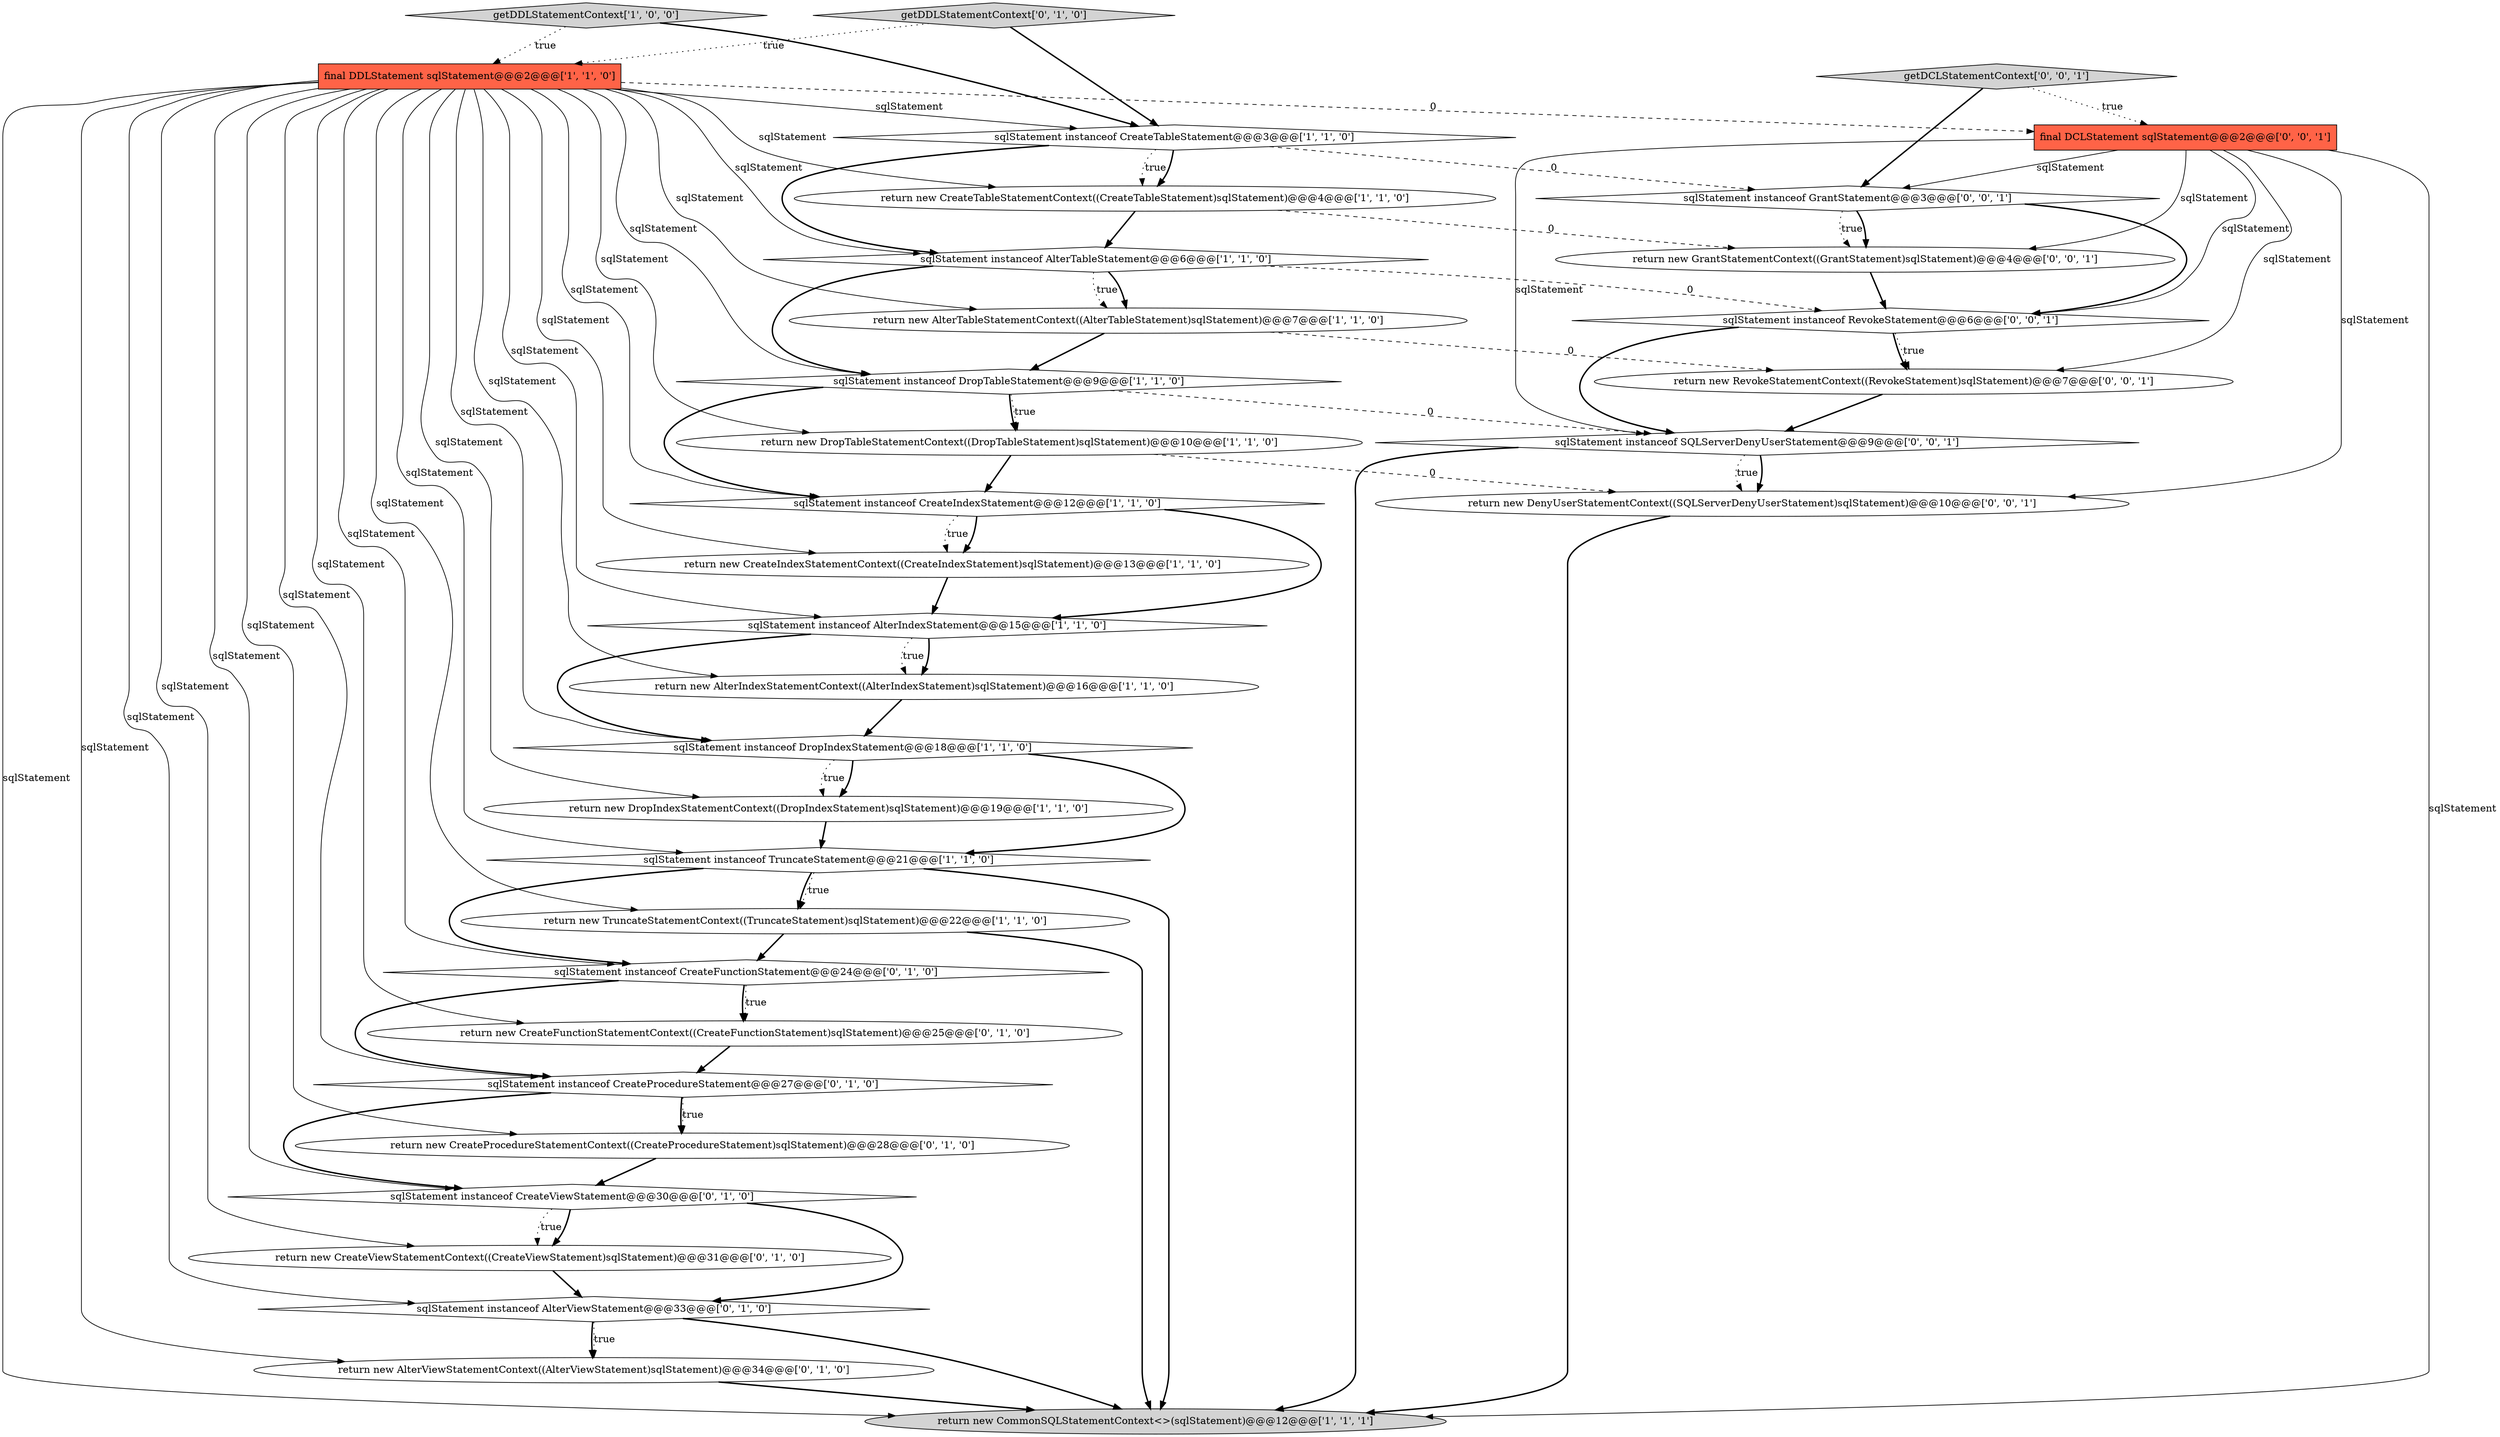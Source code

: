 digraph {
21 [style = filled, label = "return new CreateFunctionStatementContext((CreateFunctionStatement)sqlStatement)@@@25@@@['0', '1', '0']", fillcolor = white, shape = ellipse image = "AAA1AAABBB2BBB"];
17 [style = filled, label = "return new CreateProcedureStatementContext((CreateProcedureStatement)sqlStatement)@@@28@@@['0', '1', '0']", fillcolor = white, shape = ellipse image = "AAA1AAABBB2BBB"];
32 [style = filled, label = "sqlStatement instanceof SQLServerDenyUserStatement@@@9@@@['0', '0', '1']", fillcolor = white, shape = diamond image = "AAA0AAABBB3BBB"];
2 [style = filled, label = "sqlStatement instanceof DropTableStatement@@@9@@@['1', '1', '0']", fillcolor = white, shape = diamond image = "AAA0AAABBB1BBB"];
13 [style = filled, label = "getDDLStatementContext['1', '0', '0']", fillcolor = lightgray, shape = diamond image = "AAA0AAABBB1BBB"];
11 [style = filled, label = "return new AlterIndexStatementContext((AlterIndexStatement)sqlStatement)@@@16@@@['1', '1', '0']", fillcolor = white, shape = ellipse image = "AAA0AAABBB1BBB"];
8 [style = filled, label = "return new CreateIndexStatementContext((CreateIndexStatement)sqlStatement)@@@13@@@['1', '1', '0']", fillcolor = white, shape = ellipse image = "AAA0AAABBB1BBB"];
12 [style = filled, label = "return new DropIndexStatementContext((DropIndexStatement)sqlStatement)@@@19@@@['1', '1', '0']", fillcolor = white, shape = ellipse image = "AAA0AAABBB1BBB"];
28 [style = filled, label = "final DCLStatement sqlStatement@@@2@@@['0', '0', '1']", fillcolor = tomato, shape = box image = "AAA0AAABBB3BBB"];
0 [style = filled, label = "final DDLStatement sqlStatement@@@2@@@['1', '1', '0']", fillcolor = tomato, shape = box image = "AAA0AAABBB1BBB"];
24 [style = filled, label = "getDDLStatementContext['0', '1', '0']", fillcolor = lightgray, shape = diamond image = "AAA0AAABBB2BBB"];
26 [style = filled, label = "return new DenyUserStatementContext((SQLServerDenyUserStatement)sqlStatement)@@@10@@@['0', '0', '1']", fillcolor = white, shape = ellipse image = "AAA0AAABBB3BBB"];
3 [style = filled, label = "sqlStatement instanceof CreateIndexStatement@@@12@@@['1', '1', '0']", fillcolor = white, shape = diamond image = "AAA0AAABBB1BBB"];
31 [style = filled, label = "sqlStatement instanceof RevokeStatement@@@6@@@['0', '0', '1']", fillcolor = white, shape = diamond image = "AAA0AAABBB3BBB"];
30 [style = filled, label = "sqlStatement instanceof GrantStatement@@@3@@@['0', '0', '1']", fillcolor = white, shape = diamond image = "AAA0AAABBB3BBB"];
15 [style = filled, label = "return new CreateTableStatementContext((CreateTableStatement)sqlStatement)@@@4@@@['1', '1', '0']", fillcolor = white, shape = ellipse image = "AAA0AAABBB1BBB"];
5 [style = filled, label = "return new CommonSQLStatementContext<>(sqlStatement)@@@12@@@['1', '1', '1']", fillcolor = lightgray, shape = ellipse image = "AAA0AAABBB1BBB"];
4 [style = filled, label = "sqlStatement instanceof TruncateStatement@@@21@@@['1', '1', '0']", fillcolor = white, shape = diamond image = "AAA0AAABBB1BBB"];
29 [style = filled, label = "return new RevokeStatementContext((RevokeStatement)sqlStatement)@@@7@@@['0', '0', '1']", fillcolor = white, shape = ellipse image = "AAA0AAABBB3BBB"];
33 [style = filled, label = "return new GrantStatementContext((GrantStatement)sqlStatement)@@@4@@@['0', '0', '1']", fillcolor = white, shape = ellipse image = "AAA0AAABBB3BBB"];
10 [style = filled, label = "sqlStatement instanceof AlterIndexStatement@@@15@@@['1', '1', '0']", fillcolor = white, shape = diamond image = "AAA0AAABBB1BBB"];
1 [style = filled, label = "sqlStatement instanceof CreateTableStatement@@@3@@@['1', '1', '0']", fillcolor = white, shape = diamond image = "AAA0AAABBB1BBB"];
19 [style = filled, label = "sqlStatement instanceof CreateViewStatement@@@30@@@['0', '1', '0']", fillcolor = white, shape = diamond image = "AAA1AAABBB2BBB"];
18 [style = filled, label = "return new CreateViewStatementContext((CreateViewStatement)sqlStatement)@@@31@@@['0', '1', '0']", fillcolor = white, shape = ellipse image = "AAA1AAABBB2BBB"];
14 [style = filled, label = "sqlStatement instanceof AlterTableStatement@@@6@@@['1', '1', '0']", fillcolor = white, shape = diamond image = "AAA0AAABBB1BBB"];
22 [style = filled, label = "sqlStatement instanceof CreateFunctionStatement@@@24@@@['0', '1', '0']", fillcolor = white, shape = diamond image = "AAA1AAABBB2BBB"];
7 [style = filled, label = "return new DropTableStatementContext((DropTableStatement)sqlStatement)@@@10@@@['1', '1', '0']", fillcolor = white, shape = ellipse image = "AAA0AAABBB1BBB"];
25 [style = filled, label = "sqlStatement instanceof AlterViewStatement@@@33@@@['0', '1', '0']", fillcolor = white, shape = diamond image = "AAA1AAABBB2BBB"];
16 [style = filled, label = "sqlStatement instanceof DropIndexStatement@@@18@@@['1', '1', '0']", fillcolor = white, shape = diamond image = "AAA0AAABBB1BBB"];
9 [style = filled, label = "return new TruncateStatementContext((TruncateStatement)sqlStatement)@@@22@@@['1', '1', '0']", fillcolor = white, shape = ellipse image = "AAA0AAABBB1BBB"];
6 [style = filled, label = "return new AlterTableStatementContext((AlterTableStatement)sqlStatement)@@@7@@@['1', '1', '0']", fillcolor = white, shape = ellipse image = "AAA0AAABBB1BBB"];
27 [style = filled, label = "getDCLStatementContext['0', '0', '1']", fillcolor = lightgray, shape = diamond image = "AAA0AAABBB3BBB"];
20 [style = filled, label = "return new AlterViewStatementContext((AlterViewStatement)sqlStatement)@@@34@@@['0', '1', '0']", fillcolor = white, shape = ellipse image = "AAA1AAABBB2BBB"];
23 [style = filled, label = "sqlStatement instanceof CreateProcedureStatement@@@27@@@['0', '1', '0']", fillcolor = white, shape = diamond image = "AAA1AAABBB2BBB"];
0->23 [style = solid, label="sqlStatement"];
3->10 [style = bold, label=""];
28->30 [style = solid, label="sqlStatement"];
10->11 [style = bold, label=""];
11->16 [style = bold, label=""];
0->11 [style = solid, label="sqlStatement"];
4->22 [style = bold, label=""];
31->32 [style = bold, label=""];
0->21 [style = solid, label="sqlStatement"];
6->2 [style = bold, label=""];
16->12 [style = bold, label=""];
29->32 [style = bold, label=""];
23->17 [style = dotted, label="true"];
4->9 [style = bold, label=""];
0->8 [style = solid, label="sqlStatement"];
13->0 [style = dotted, label="true"];
27->30 [style = bold, label=""];
0->16 [style = solid, label="sqlStatement"];
0->7 [style = solid, label="sqlStatement"];
28->32 [style = solid, label="sqlStatement"];
13->1 [style = bold, label=""];
4->9 [style = dotted, label="true"];
31->29 [style = bold, label=""];
10->11 [style = dotted, label="true"];
7->26 [style = dashed, label="0"];
0->12 [style = solid, label="sqlStatement"];
27->28 [style = dotted, label="true"];
19->18 [style = dotted, label="true"];
28->29 [style = solid, label="sqlStatement"];
33->31 [style = bold, label=""];
28->26 [style = solid, label="sqlStatement"];
16->4 [style = bold, label=""];
1->15 [style = dotted, label="true"];
25->20 [style = dotted, label="true"];
0->25 [style = solid, label="sqlStatement"];
1->14 [style = bold, label=""];
2->3 [style = bold, label=""];
30->31 [style = bold, label=""];
0->9 [style = solid, label="sqlStatement"];
25->5 [style = bold, label=""];
0->15 [style = solid, label="sqlStatement"];
3->8 [style = bold, label=""];
1->15 [style = bold, label=""];
0->17 [style = solid, label="sqlStatement"];
22->21 [style = bold, label=""];
2->32 [style = dashed, label="0"];
19->18 [style = bold, label=""];
0->1 [style = solid, label="sqlStatement"];
8->10 [style = bold, label=""];
10->16 [style = bold, label=""];
1->30 [style = dashed, label="0"];
0->22 [style = solid, label="sqlStatement"];
2->7 [style = bold, label=""];
0->20 [style = solid, label="sqlStatement"];
30->33 [style = dotted, label="true"];
17->19 [style = bold, label=""];
20->5 [style = bold, label=""];
12->4 [style = bold, label=""];
0->19 [style = solid, label="sqlStatement"];
28->5 [style = solid, label="sqlStatement"];
0->4 [style = solid, label="sqlStatement"];
14->6 [style = dotted, label="true"];
24->1 [style = bold, label=""];
7->3 [style = bold, label=""];
32->26 [style = bold, label=""];
19->25 [style = bold, label=""];
30->33 [style = bold, label=""];
6->29 [style = dashed, label="0"];
0->6 [style = solid, label="sqlStatement"];
15->14 [style = bold, label=""];
0->3 [style = solid, label="sqlStatement"];
14->2 [style = bold, label=""];
0->2 [style = solid, label="sqlStatement"];
23->17 [style = bold, label=""];
28->33 [style = solid, label="sqlStatement"];
9->5 [style = bold, label=""];
15->33 [style = dashed, label="0"];
22->21 [style = dotted, label="true"];
0->18 [style = solid, label="sqlStatement"];
9->22 [style = bold, label=""];
0->10 [style = solid, label="sqlStatement"];
0->28 [style = dashed, label="0"];
23->19 [style = bold, label=""];
24->0 [style = dotted, label="true"];
32->5 [style = bold, label=""];
25->20 [style = bold, label=""];
4->5 [style = bold, label=""];
3->8 [style = dotted, label="true"];
32->26 [style = dotted, label="true"];
18->25 [style = bold, label=""];
0->5 [style = solid, label="sqlStatement"];
16->12 [style = dotted, label="true"];
14->31 [style = dashed, label="0"];
26->5 [style = bold, label=""];
0->14 [style = solid, label="sqlStatement"];
31->29 [style = dotted, label="true"];
14->6 [style = bold, label=""];
22->23 [style = bold, label=""];
28->31 [style = solid, label="sqlStatement"];
21->23 [style = bold, label=""];
2->7 [style = dotted, label="true"];
}
